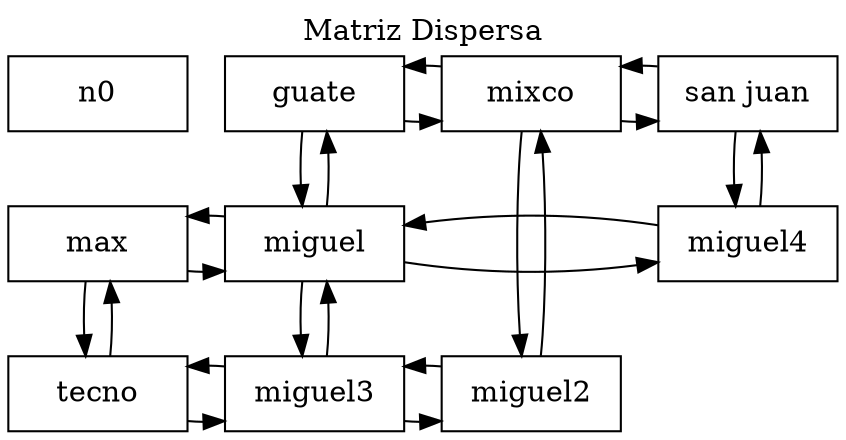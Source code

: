 digraph G {
	label="Matriz Dispersa";
	labelloc="t";
	node [shape=box width=1.2 ];
n0 -> n2 -> n0 [color=transparent];
	n2 [label="guate" group=0];
	n2 -> n1 -> n2;
	n1 [label = "miguel" group=0];
	n1 -> n7 -> n1;
	n7 [label = "miguel3" group=2];
	n2 -> n5 -> n2;
	n5 [label="mixco" group=1];
	n5 -> n4 -> n5;
	n4 [label = "miguel2" group=1];
	n5 -> n9 -> n5;
	n9 [label="san juan" group=2];
	n9 -> n8 -> n9;
	n8 [label = "miguel4" group=2];
	n0 -> n3 -> n0 [color=transparent];
	n3 [label="max" group=0];
	n3 -> n1 -> n3;
	n1 [label="miguel" group=0];
	n1 -> n8 -> n1;
	n8 [label="miguel4" group=2];
	n3 -> n6 -> n3;
	n6 [label="tecno" group=0];
	n6 -> n7 -> n6;
	n7 [label="miguel3" group=2];
	n7 -> n4 -> n7;
	n4 [label="miguel2" group=1];
	{ rank=same; n0; n2; n5; n9; }
	{ rank=same; n3; n1; n8; }
	{ rank=same; n6; n7; n4; }
	
}